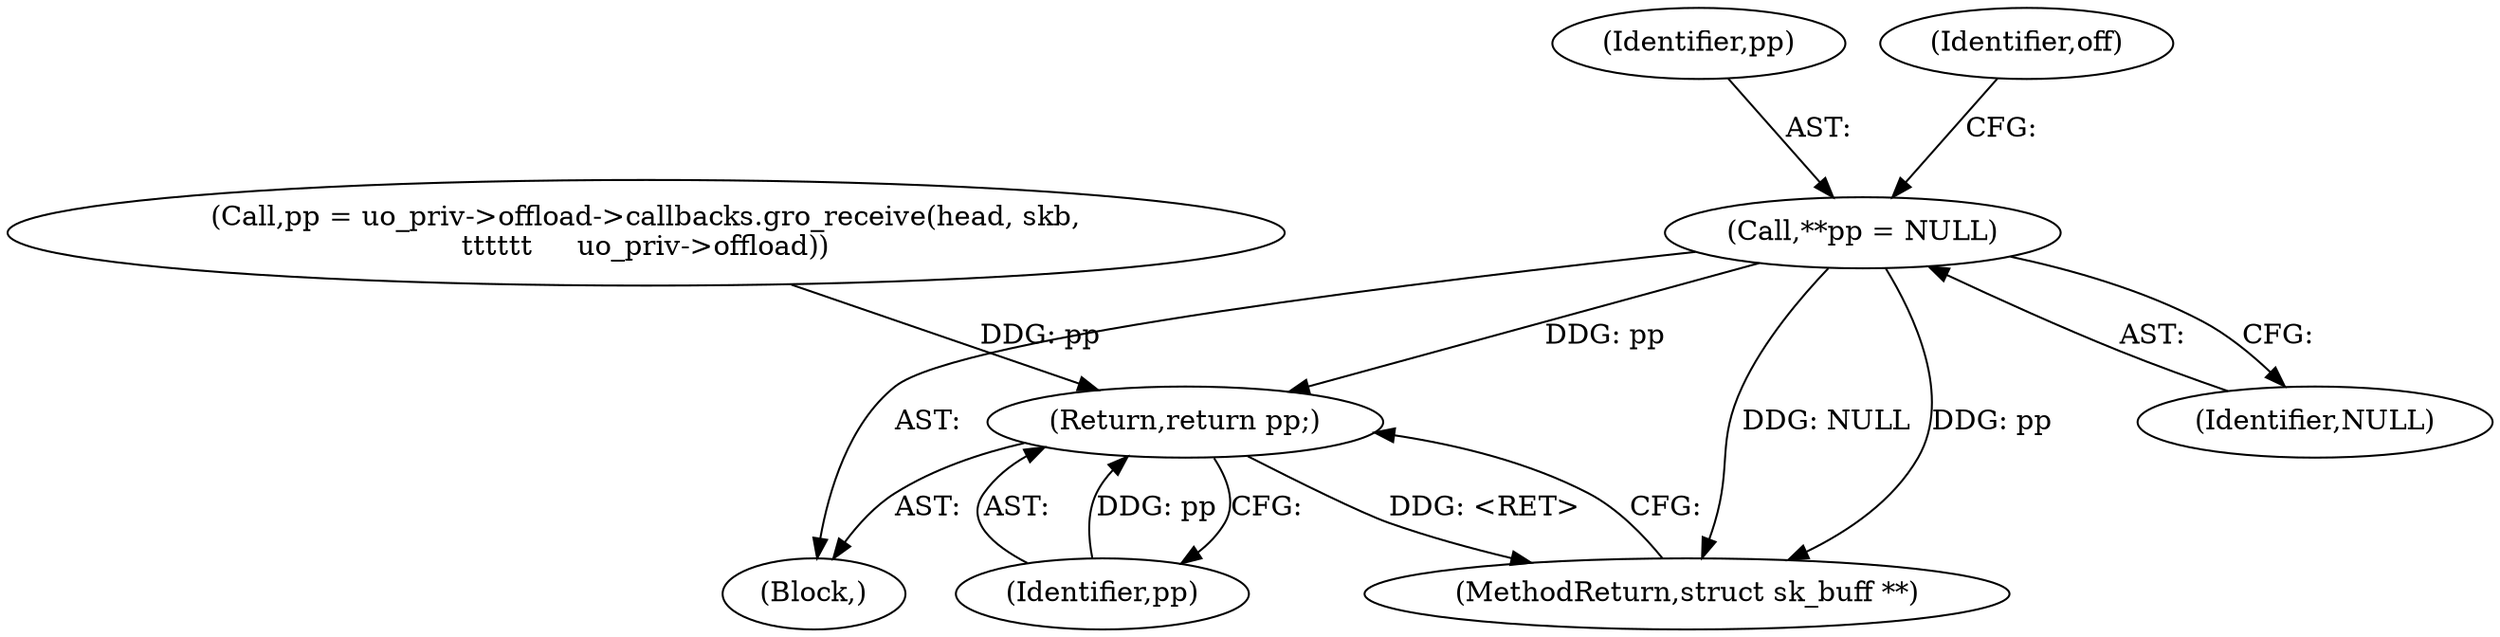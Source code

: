 digraph "0_linux_fac8e0f579695a3ecbc4d3cac369139d7f819971_1@pointer" {
"1000111" [label="(Call,**pp = NULL)"];
"1000304" [label="(Return,return pp;)"];
"1000107" [label="(Block,)"];
"1000112" [label="(Identifier,pp)"];
"1000306" [label="(MethodReturn,struct sk_buff **)"];
"1000111" [label="(Call,**pp = NULL)"];
"1000117" [label="(Identifier,off)"];
"1000287" [label="(Call,pp = uo_priv->offload->callbacks.gro_receive(head, skb,\n\t\t\t\t\t\t     uo_priv->offload))"];
"1000113" [label="(Identifier,NULL)"];
"1000304" [label="(Return,return pp;)"];
"1000305" [label="(Identifier,pp)"];
"1000111" -> "1000107"  [label="AST: "];
"1000111" -> "1000113"  [label="CFG: "];
"1000112" -> "1000111"  [label="AST: "];
"1000113" -> "1000111"  [label="AST: "];
"1000117" -> "1000111"  [label="CFG: "];
"1000111" -> "1000306"  [label="DDG: pp"];
"1000111" -> "1000306"  [label="DDG: NULL"];
"1000111" -> "1000304"  [label="DDG: pp"];
"1000304" -> "1000107"  [label="AST: "];
"1000304" -> "1000305"  [label="CFG: "];
"1000305" -> "1000304"  [label="AST: "];
"1000306" -> "1000304"  [label="CFG: "];
"1000304" -> "1000306"  [label="DDG: <RET>"];
"1000305" -> "1000304"  [label="DDG: pp"];
"1000287" -> "1000304"  [label="DDG: pp"];
}
